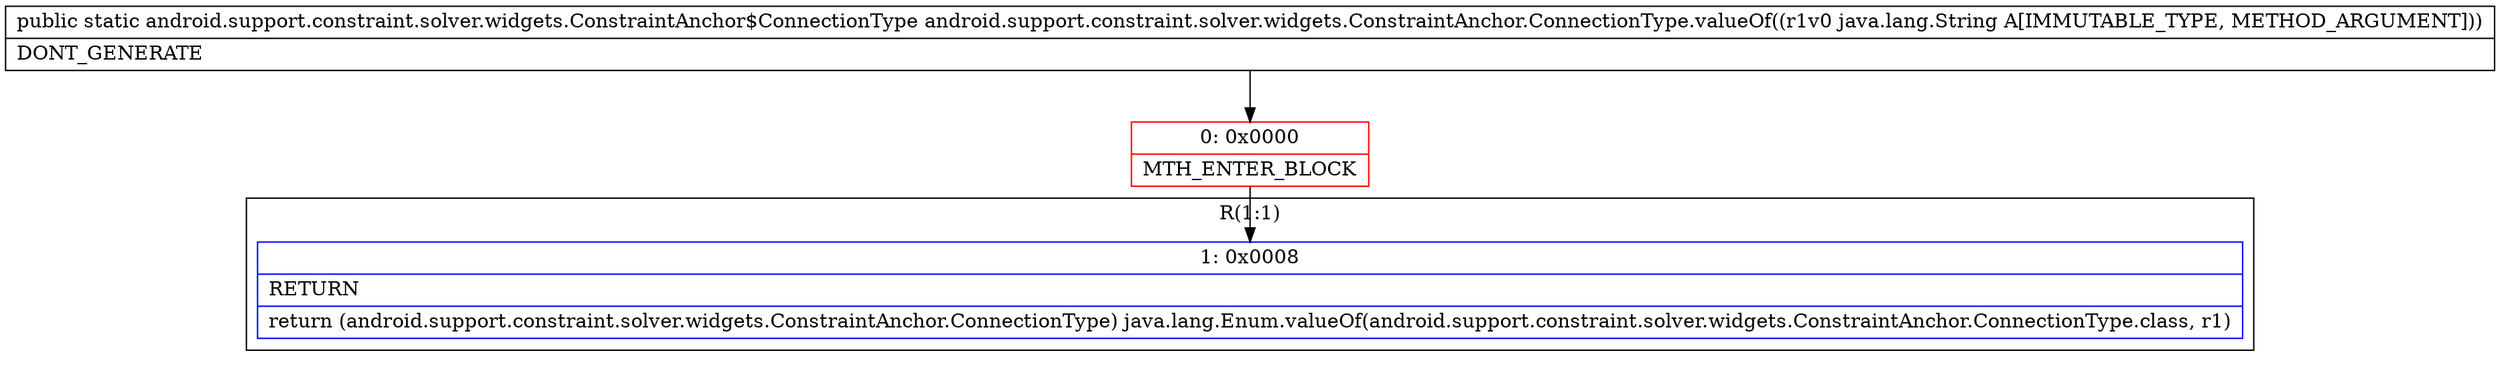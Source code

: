 digraph "CFG forandroid.support.constraint.solver.widgets.ConstraintAnchor.ConnectionType.valueOf(Ljava\/lang\/String;)Landroid\/support\/constraint\/solver\/widgets\/ConstraintAnchor$ConnectionType;" {
subgraph cluster_Region_1112600341 {
label = "R(1:1)";
node [shape=record,color=blue];
Node_1 [shape=record,label="{1\:\ 0x0008|RETURN\l|return (android.support.constraint.solver.widgets.ConstraintAnchor.ConnectionType) java.lang.Enum.valueOf(android.support.constraint.solver.widgets.ConstraintAnchor.ConnectionType.class, r1)\l}"];
}
Node_0 [shape=record,color=red,label="{0\:\ 0x0000|MTH_ENTER_BLOCK\l}"];
MethodNode[shape=record,label="{public static android.support.constraint.solver.widgets.ConstraintAnchor$ConnectionType android.support.constraint.solver.widgets.ConstraintAnchor.ConnectionType.valueOf((r1v0 java.lang.String A[IMMUTABLE_TYPE, METHOD_ARGUMENT]))  | DONT_GENERATE\l}"];
MethodNode -> Node_0;
Node_0 -> Node_1;
}

